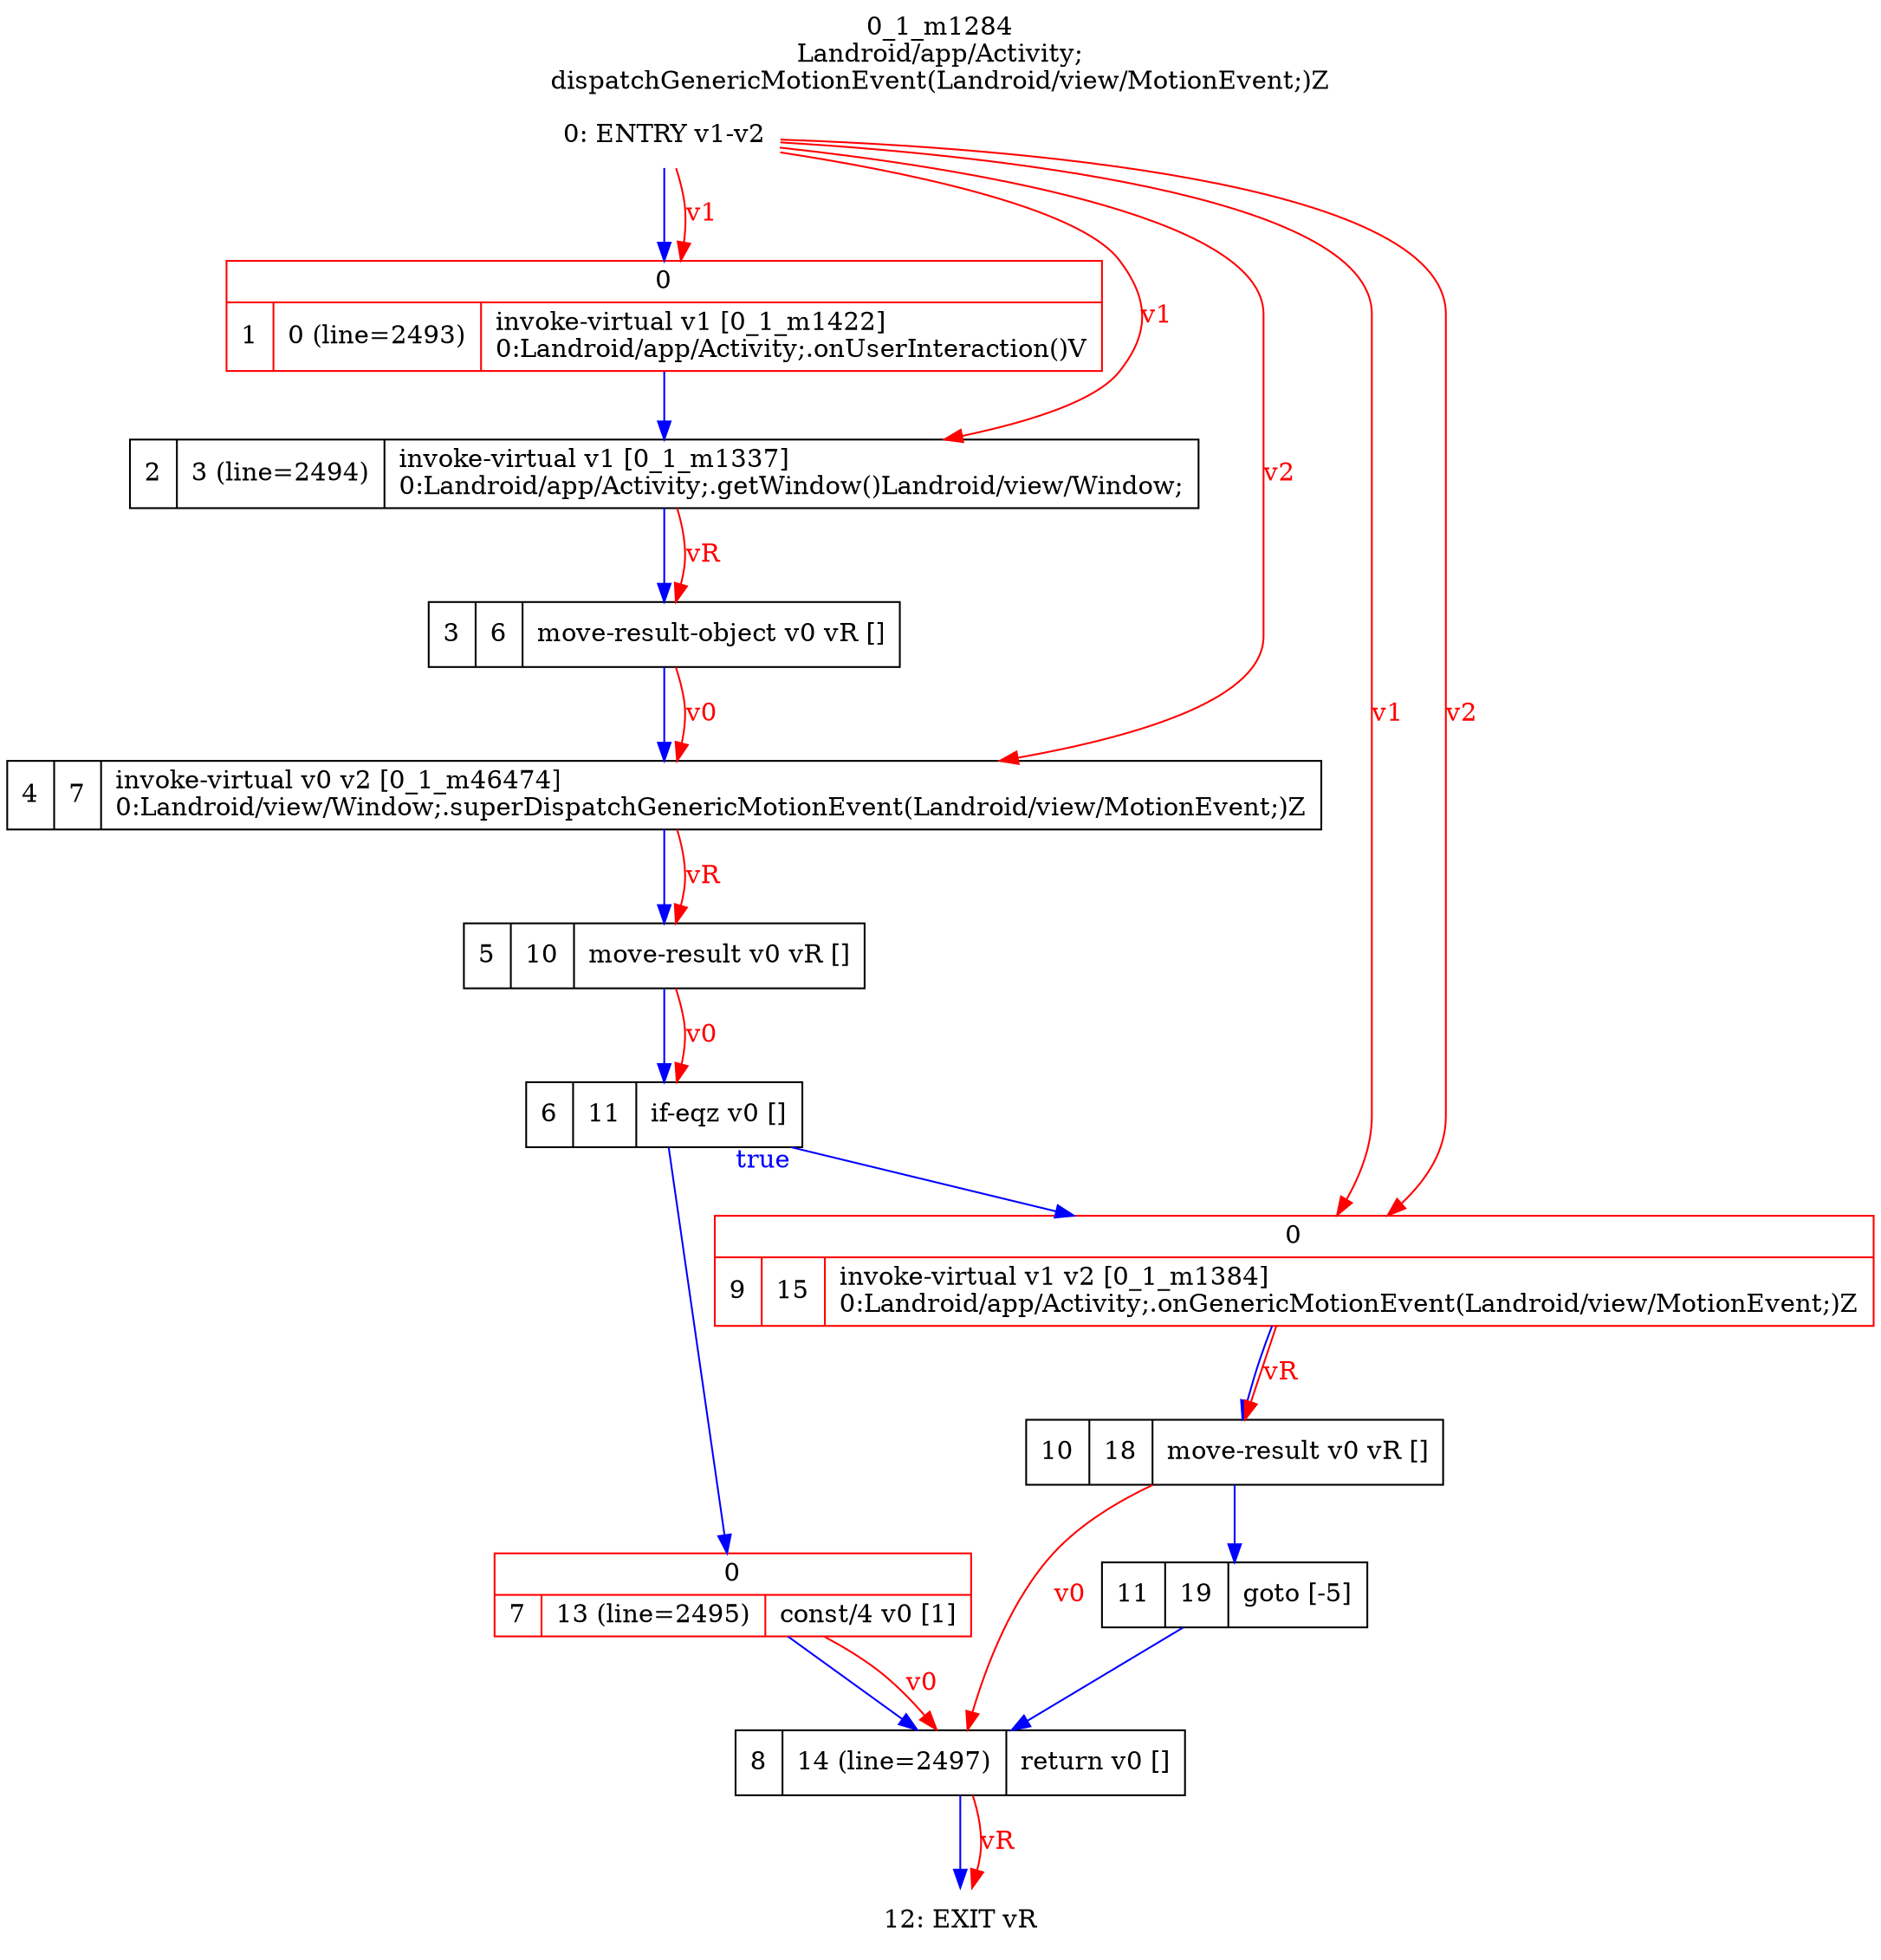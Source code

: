 digraph G {
rankdir=UD;
labelloc=t;
label="0_1_m1284\nLandroid/app/Activity;
dispatchGenericMotionEvent(Landroid/view/MotionEvent;)Z";
0[label="0: ENTRY v1-v2",shape=plaintext];
1[label="{0|{1|0 (line=2493)|invoke-virtual v1 [0_1_m1422]\l0:Landroid/app/Activity;.onUserInteraction()V\l}}",shape=record,URL="0_1_m1422.dot", color=red];
2[label="2|3 (line=2494)|invoke-virtual v1 [0_1_m1337]\l0:Landroid/app/Activity;.getWindow()Landroid/view/Window;\l",shape=record,URL="0_1_m1337.dot"];
3[label="3|6|move-result-object v0 vR []\l",shape=record];
4[label="4|7|invoke-virtual v0 v2 [0_1_m46474]\l0:Landroid/view/Window;.superDispatchGenericMotionEvent(Landroid/view/MotionEvent;)Z\l",shape=record,URL="0_1_m46474.dot"];
5[label="5|10|move-result v0 vR []\l",shape=record];
6[label="6|11|if-eqz v0 []\l",shape=record];
7[label="{0|{7|13 (line=2495)|const/4 v0 [1]\l}}",shape=record, color=red];
8[label="8|14 (line=2497)|return v0 []\l",shape=record];
9[label="{0|{9|15|invoke-virtual v1 v2 [0_1_m1384]\l0:Landroid/app/Activity;.onGenericMotionEvent(Landroid/view/MotionEvent;)Z\l}}",shape=record,URL="0_1_m1384.dot", color=red];
10[label="10|18|move-result v0 vR []\l",shape=record];
11[label="11|19|goto [-5]\l",shape=record];
12[label="12: EXIT vR",shape=plaintext];
0->1 [color=blue, fontcolor=blue,weight=100, taillabel=""];
1->2 [color=blue, fontcolor=blue,weight=100, taillabel=""];
2->3 [color=blue, fontcolor=blue,weight=100, taillabel=""];
3->4 [color=blue, fontcolor=blue,weight=100, taillabel=""];
4->5 [color=blue, fontcolor=blue,weight=100, taillabel=""];
5->6 [color=blue, fontcolor=blue,weight=100, taillabel=""];
6->9 [color=blue, fontcolor=blue,weight=10, taillabel="true"];
6->7 [color=blue, fontcolor=blue,weight=100, taillabel=""];
7->8 [color=blue, fontcolor=blue,weight=100, taillabel=""];
8->12 [color=blue, fontcolor=blue,weight=100, taillabel=""];
9->10 [color=blue, fontcolor=blue,weight=100, taillabel=""];
10->11 [color=blue, fontcolor=blue,weight=100, taillabel=""];
11->8 [color=blue, fontcolor=blue,weight=100, taillabel=""];
0->1 [color=red, fontcolor=red, label="v1"];
0->2 [color=red, fontcolor=red, label="v1"];
2->3 [color=red, fontcolor=red, label="vR"];
0->4 [color=red, fontcolor=red, label="v2"];
3->4 [color=red, fontcolor=red, label="v0"];
4->5 [color=red, fontcolor=red, label="vR"];
5->6 [color=red, fontcolor=red, label="v0"];
7->8 [color=red, fontcolor=red, label="v0"];
10->8 [color=red, fontcolor=red, label="v0"];
0->9 [color=red, fontcolor=red, label="v1"];
0->9 [color=red, fontcolor=red, label="v2"];
9->10 [color=red, fontcolor=red, label="vR"];
8->12 [color=red, fontcolor=red, label="vR"];
}
